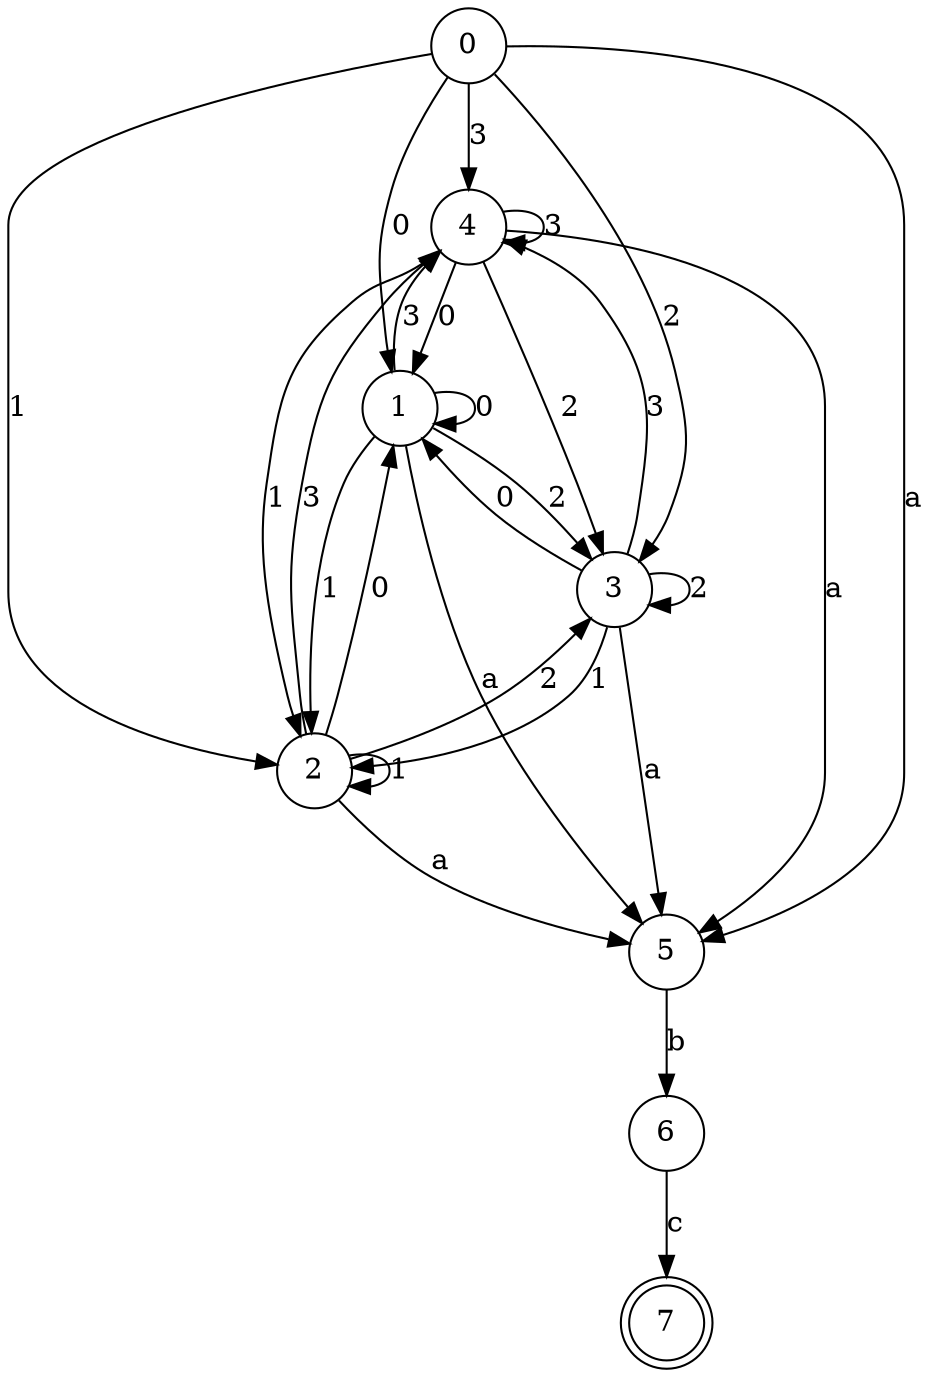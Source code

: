 digraph G {
7 [shape=doublecircle];
6 [shape=circle];
4 [shape=circle];
4 [shape=circle];
4 [shape=circle];
1 [shape=circle];
6 [shape=circle];
5 [shape=circle];
2 [shape=circle];
1 [shape=circle];
5 [shape=circle];
4 [shape=circle];
4 [shape=circle];
2 [shape=circle];
1 [shape=circle];
0 [shape=circle];
3 [shape=circle];
2 [shape=circle];
5 [shape=circle];
1 [shape=circle];
1 [shape=circle];
1 [shape=circle];
1 [shape=circle];
3 [shape=circle];
5 [shape=circle];
0 [shape=circle];
3 [shape=circle];
0 [shape=circle];
3 [shape=circle];
1 [shape=circle];
1 [shape=circle];
2 [shape=circle];
2 [shape=circle];
2 [shape=circle];
2 [shape=circle];
0 [shape=circle];
2 [shape=circle];
4 [shape=circle];
4 [shape=circle];
0 [shape=circle];
5 [shape=circle];
2 [shape=circle];
4 [shape=circle];
3 [shape=circle];
2 [shape=circle];
3 [shape=circle];
3 [shape=circle];
4 [shape=circle];
5 [shape=circle];
3 [shape=circle];
3 [shape=circle];
3 [shape=circle];
1 [shape=circle];
4 [shape=circle];
6->7  [label=c];
4->4  [label=3];
1->4  [label=3];
5->6  [label=b];
1->2  [label=1];
4->5  [label=a];
2->4  [label=3];
0->1  [label=0];
2->3  [label=2];
1->5  [label=a];
1->1  [label=0];
3->1  [label=0];
0->5  [label=a];
0->3  [label=2];
1->3  [label=2];
2->1  [label=0];
2->2  [label=1];
0->2  [label=1];
4->2  [label=1];
0->4  [label=3];
2->5  [label=a];
3->4  [label=3];
3->2  [label=1];
4->3  [label=2];
3->5  [label=a];
3->3  [label=2];
4->1  [label=0];
}
